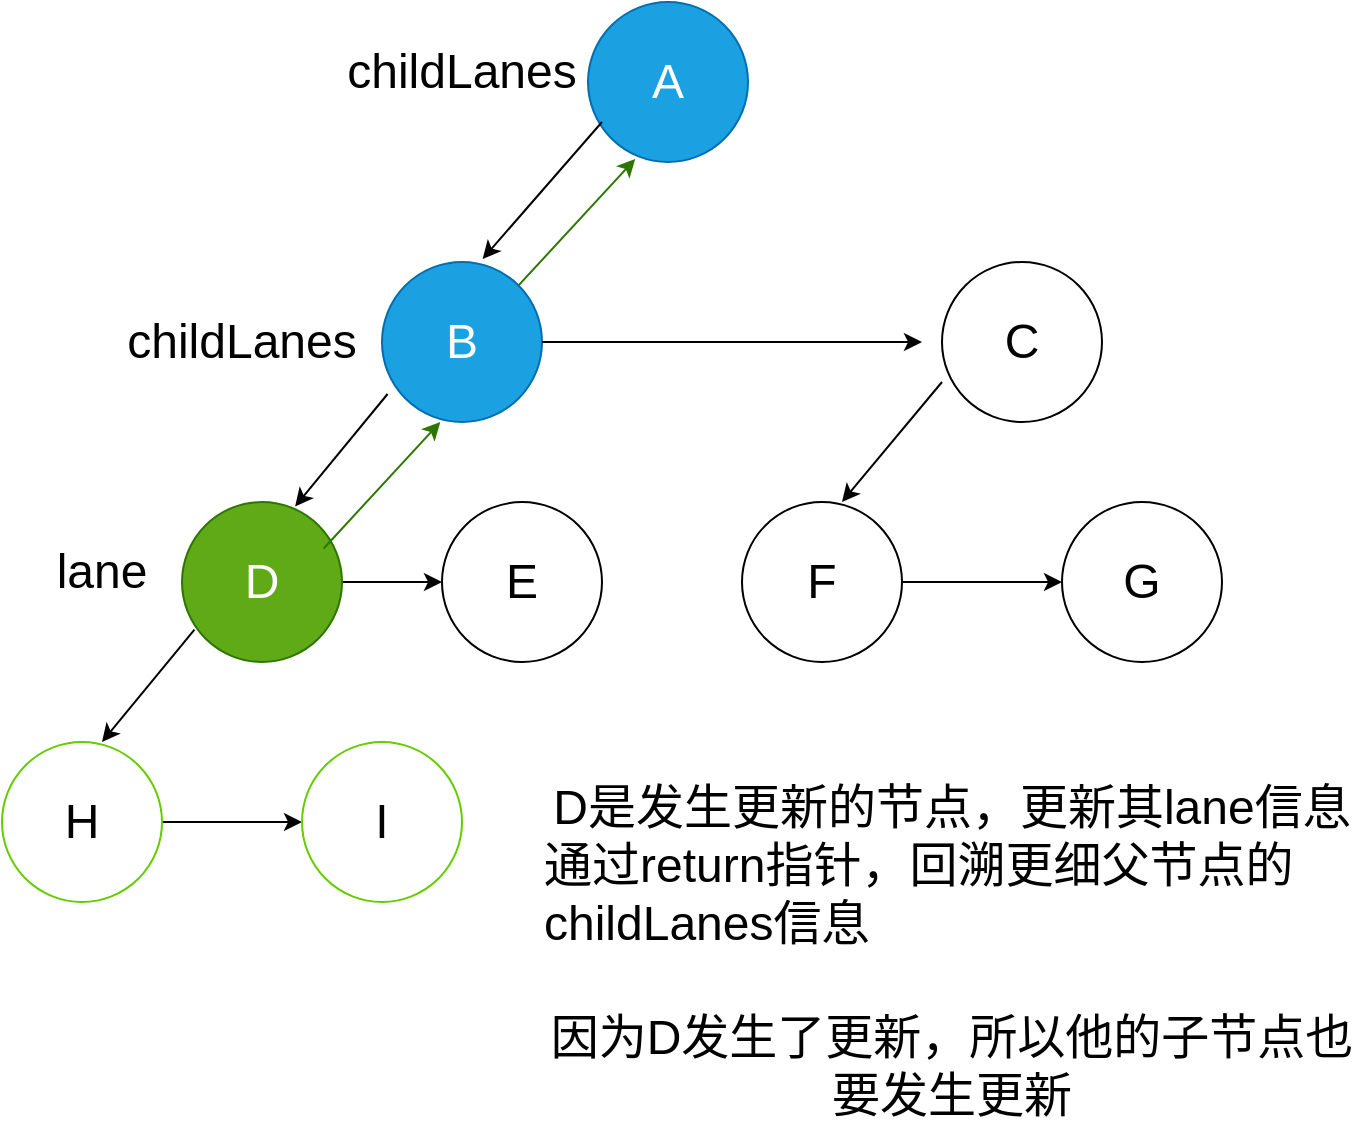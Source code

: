 <mxfile>
    <diagram id="EGONOXs-UZLQfY1Xc0u0" name="第 1 页">
        <mxGraphModel dx="662" dy="456" grid="1" gridSize="10" guides="1" tooltips="1" connect="1" arrows="1" fold="1" page="1" pageScale="1" pageWidth="827" pageHeight="1169" math="0" shadow="0">
            <root>
                <mxCell id="0"/>
                <mxCell id="1" parent="0"/>
                <mxCell id="2" value="A" style="ellipse;whiteSpace=wrap;html=1;aspect=fixed;fontSize=24;fillColor=#1ba1e2;fontColor=#ffffff;strokeColor=#006EAF;" parent="1" vertex="1">
                    <mxGeometry x="413" y="10" width="80" height="80" as="geometry"/>
                </mxCell>
                <mxCell id="3" value="B" style="ellipse;whiteSpace=wrap;html=1;aspect=fixed;fontSize=24;fillColor=#1ba1e2;fontColor=#ffffff;strokeColor=#006EAF;" parent="1" vertex="1">
                    <mxGeometry x="310" y="140" width="80" height="80" as="geometry"/>
                </mxCell>
                <mxCell id="4" value="C" style="ellipse;whiteSpace=wrap;html=1;aspect=fixed;fontSize=24;" parent="1" vertex="1">
                    <mxGeometry x="590" y="140" width="80" height="80" as="geometry"/>
                </mxCell>
                <mxCell id="13" value="" style="edgeStyle=none;html=1;fontSize=24;" parent="1" source="5" target="6" edge="1">
                    <mxGeometry relative="1" as="geometry"/>
                </mxCell>
                <mxCell id="5" value="D" style="ellipse;whiteSpace=wrap;html=1;aspect=fixed;fontSize=24;labelBackgroundColor=none;fillColor=#60a917;fontColor=#ffffff;strokeColor=#2D7600;" parent="1" vertex="1">
                    <mxGeometry x="210" y="260" width="80" height="80" as="geometry"/>
                </mxCell>
                <mxCell id="6" value="E" style="ellipse;whiteSpace=wrap;html=1;aspect=fixed;fontSize=24;" parent="1" vertex="1">
                    <mxGeometry x="340" y="260" width="80" height="80" as="geometry"/>
                </mxCell>
                <mxCell id="12" value="" style="edgeStyle=none;html=1;fontSize=24;" parent="1" source="7" target="8" edge="1">
                    <mxGeometry relative="1" as="geometry"/>
                </mxCell>
                <mxCell id="7" value="F" style="ellipse;whiteSpace=wrap;html=1;aspect=fixed;fontSize=24;" parent="1" vertex="1">
                    <mxGeometry x="490" y="260" width="80" height="80" as="geometry"/>
                </mxCell>
                <mxCell id="8" value="G" style="ellipse;whiteSpace=wrap;html=1;aspect=fixed;fontSize=24;" parent="1" vertex="1">
                    <mxGeometry x="650" y="260" width="80" height="80" as="geometry"/>
                </mxCell>
                <mxCell id="11" value="" style="edgeStyle=none;html=1;fontSize=24;" parent="1" source="9" target="10" edge="1">
                    <mxGeometry relative="1" as="geometry"/>
                </mxCell>
                <mxCell id="9" value="H" style="ellipse;whiteSpace=wrap;html=1;aspect=fixed;fontSize=24;strokeColor=#66CC00;" parent="1" vertex="1">
                    <mxGeometry x="120" y="380" width="80" height="80" as="geometry"/>
                </mxCell>
                <mxCell id="10" value="I" style="ellipse;whiteSpace=wrap;html=1;aspect=fixed;fontSize=24;strokeColor=#66CC00;" parent="1" vertex="1">
                    <mxGeometry x="270" y="380" width="80" height="80" as="geometry"/>
                </mxCell>
                <mxCell id="14" value="" style="endArrow=classic;html=1;fontSize=24;entryX=0.629;entryY=-0.019;entryDx=0;entryDy=0;entryPerimeter=0;" parent="1" target="3" edge="1">
                    <mxGeometry width="50" height="50" relative="1" as="geometry">
                        <mxPoint x="420" y="70" as="sourcePoint"/>
                        <mxPoint x="470" y="20" as="targetPoint"/>
                    </mxGeometry>
                </mxCell>
                <mxCell id="15" value="" style="endArrow=classic;html=1;fontSize=24;entryX=0.707;entryY=0.028;entryDx=0;entryDy=0;entryPerimeter=0;exitX=0.035;exitY=0.825;exitDx=0;exitDy=0;exitPerimeter=0;" parent="1" source="3" target="5" edge="1">
                    <mxGeometry width="50" height="50" relative="1" as="geometry">
                        <mxPoint x="310" y="210" as="sourcePoint"/>
                        <mxPoint x="260.0" y="268.48" as="targetPoint"/>
                    </mxGeometry>
                </mxCell>
                <mxCell id="16" value="" style="endArrow=classic;html=1;fontSize=24;entryX=0.707;entryY=0.028;entryDx=0;entryDy=0;entryPerimeter=0;exitX=0.035;exitY=0.825;exitDx=0;exitDy=0;exitPerimeter=0;" parent="1" edge="1">
                    <mxGeometry width="50" height="50" relative="1" as="geometry">
                        <mxPoint x="216.24" y="323.76" as="sourcePoint"/>
                        <mxPoint x="170.0" y="380" as="targetPoint"/>
                    </mxGeometry>
                </mxCell>
                <mxCell id="17" value="" style="endArrow=classic;html=1;fontSize=24;" parent="1" edge="1">
                    <mxGeometry width="50" height="50" relative="1" as="geometry">
                        <mxPoint x="390" y="180" as="sourcePoint"/>
                        <mxPoint x="580" y="180" as="targetPoint"/>
                    </mxGeometry>
                </mxCell>
                <mxCell id="18" value="" style="endArrow=classic;html=1;fontSize=24;exitX=1;exitY=0;exitDx=0;exitDy=0;entryX=0.295;entryY=0.981;entryDx=0;entryDy=0;entryPerimeter=0;fillColor=#60a917;strokeColor=#2D7600;" parent="1" source="3" target="2" edge="1">
                    <mxGeometry width="50" height="50" relative="1" as="geometry">
                        <mxPoint x="410" y="140" as="sourcePoint"/>
                        <mxPoint x="460" y="90" as="targetPoint"/>
                    </mxGeometry>
                </mxCell>
                <mxCell id="19" value="" style="endArrow=classic;html=1;fontSize=24;exitX=1;exitY=0;exitDx=0;exitDy=0;entryX=0.295;entryY=0.981;entryDx=0;entryDy=0;entryPerimeter=0;fillColor=#60a917;strokeColor=#2D7600;" parent="1" edge="1">
                    <mxGeometry width="50" height="50" relative="1" as="geometry">
                        <mxPoint x="280.844" y="283.236" as="sourcePoint"/>
                        <mxPoint x="339.16" y="220" as="targetPoint"/>
                    </mxGeometry>
                </mxCell>
                <mxCell id="20" value="lane" style="text;html=1;strokeColor=none;fillColor=none;align=center;verticalAlign=middle;whiteSpace=wrap;rounded=0;labelBackgroundColor=none;fontSize=24;" parent="1" vertex="1">
                    <mxGeometry x="140" y="280" width="60" height="30" as="geometry"/>
                </mxCell>
                <mxCell id="21" value="childLanes" style="text;html=1;strokeColor=none;fillColor=none;align=center;verticalAlign=middle;whiteSpace=wrap;rounded=0;labelBackgroundColor=none;fontSize=24;" parent="1" vertex="1">
                    <mxGeometry x="210" y="165" width="60" height="30" as="geometry"/>
                </mxCell>
                <mxCell id="22" value="childLanes" style="text;html=1;strokeColor=none;fillColor=none;align=center;verticalAlign=middle;whiteSpace=wrap;rounded=0;labelBackgroundColor=none;fontSize=24;" parent="1" vertex="1">
                    <mxGeometry x="320" y="30" width="60" height="30" as="geometry"/>
                </mxCell>
                <mxCell id="23" value="D是发生更新的节点，更新其lane信息&lt;br&gt;&lt;div style=&quot;text-align: left;&quot;&gt;&lt;span style=&quot;background-color: initial;&quot;&gt;通过return指针，回溯更细父节点的childLanes信息&lt;br&gt;&lt;br&gt;&lt;/span&gt;&lt;/div&gt;因为D发生了更新，所以他的子节点也要发生更新" style="text;html=1;strokeColor=none;fillColor=none;align=center;verticalAlign=middle;whiteSpace=wrap;rounded=0;labelBackgroundColor=none;fontSize=24;" parent="1" vertex="1">
                    <mxGeometry x="390" y="420" width="410" height="130" as="geometry"/>
                </mxCell>
                <mxCell id="24" value="" style="endArrow=classic;html=1;fontSize=24;" parent="1" edge="1">
                    <mxGeometry width="50" height="50" relative="1" as="geometry">
                        <mxPoint x="590" y="200" as="sourcePoint"/>
                        <mxPoint x="540" y="260" as="targetPoint"/>
                    </mxGeometry>
                </mxCell>
            </root>
        </mxGraphModel>
    </diagram>
</mxfile>